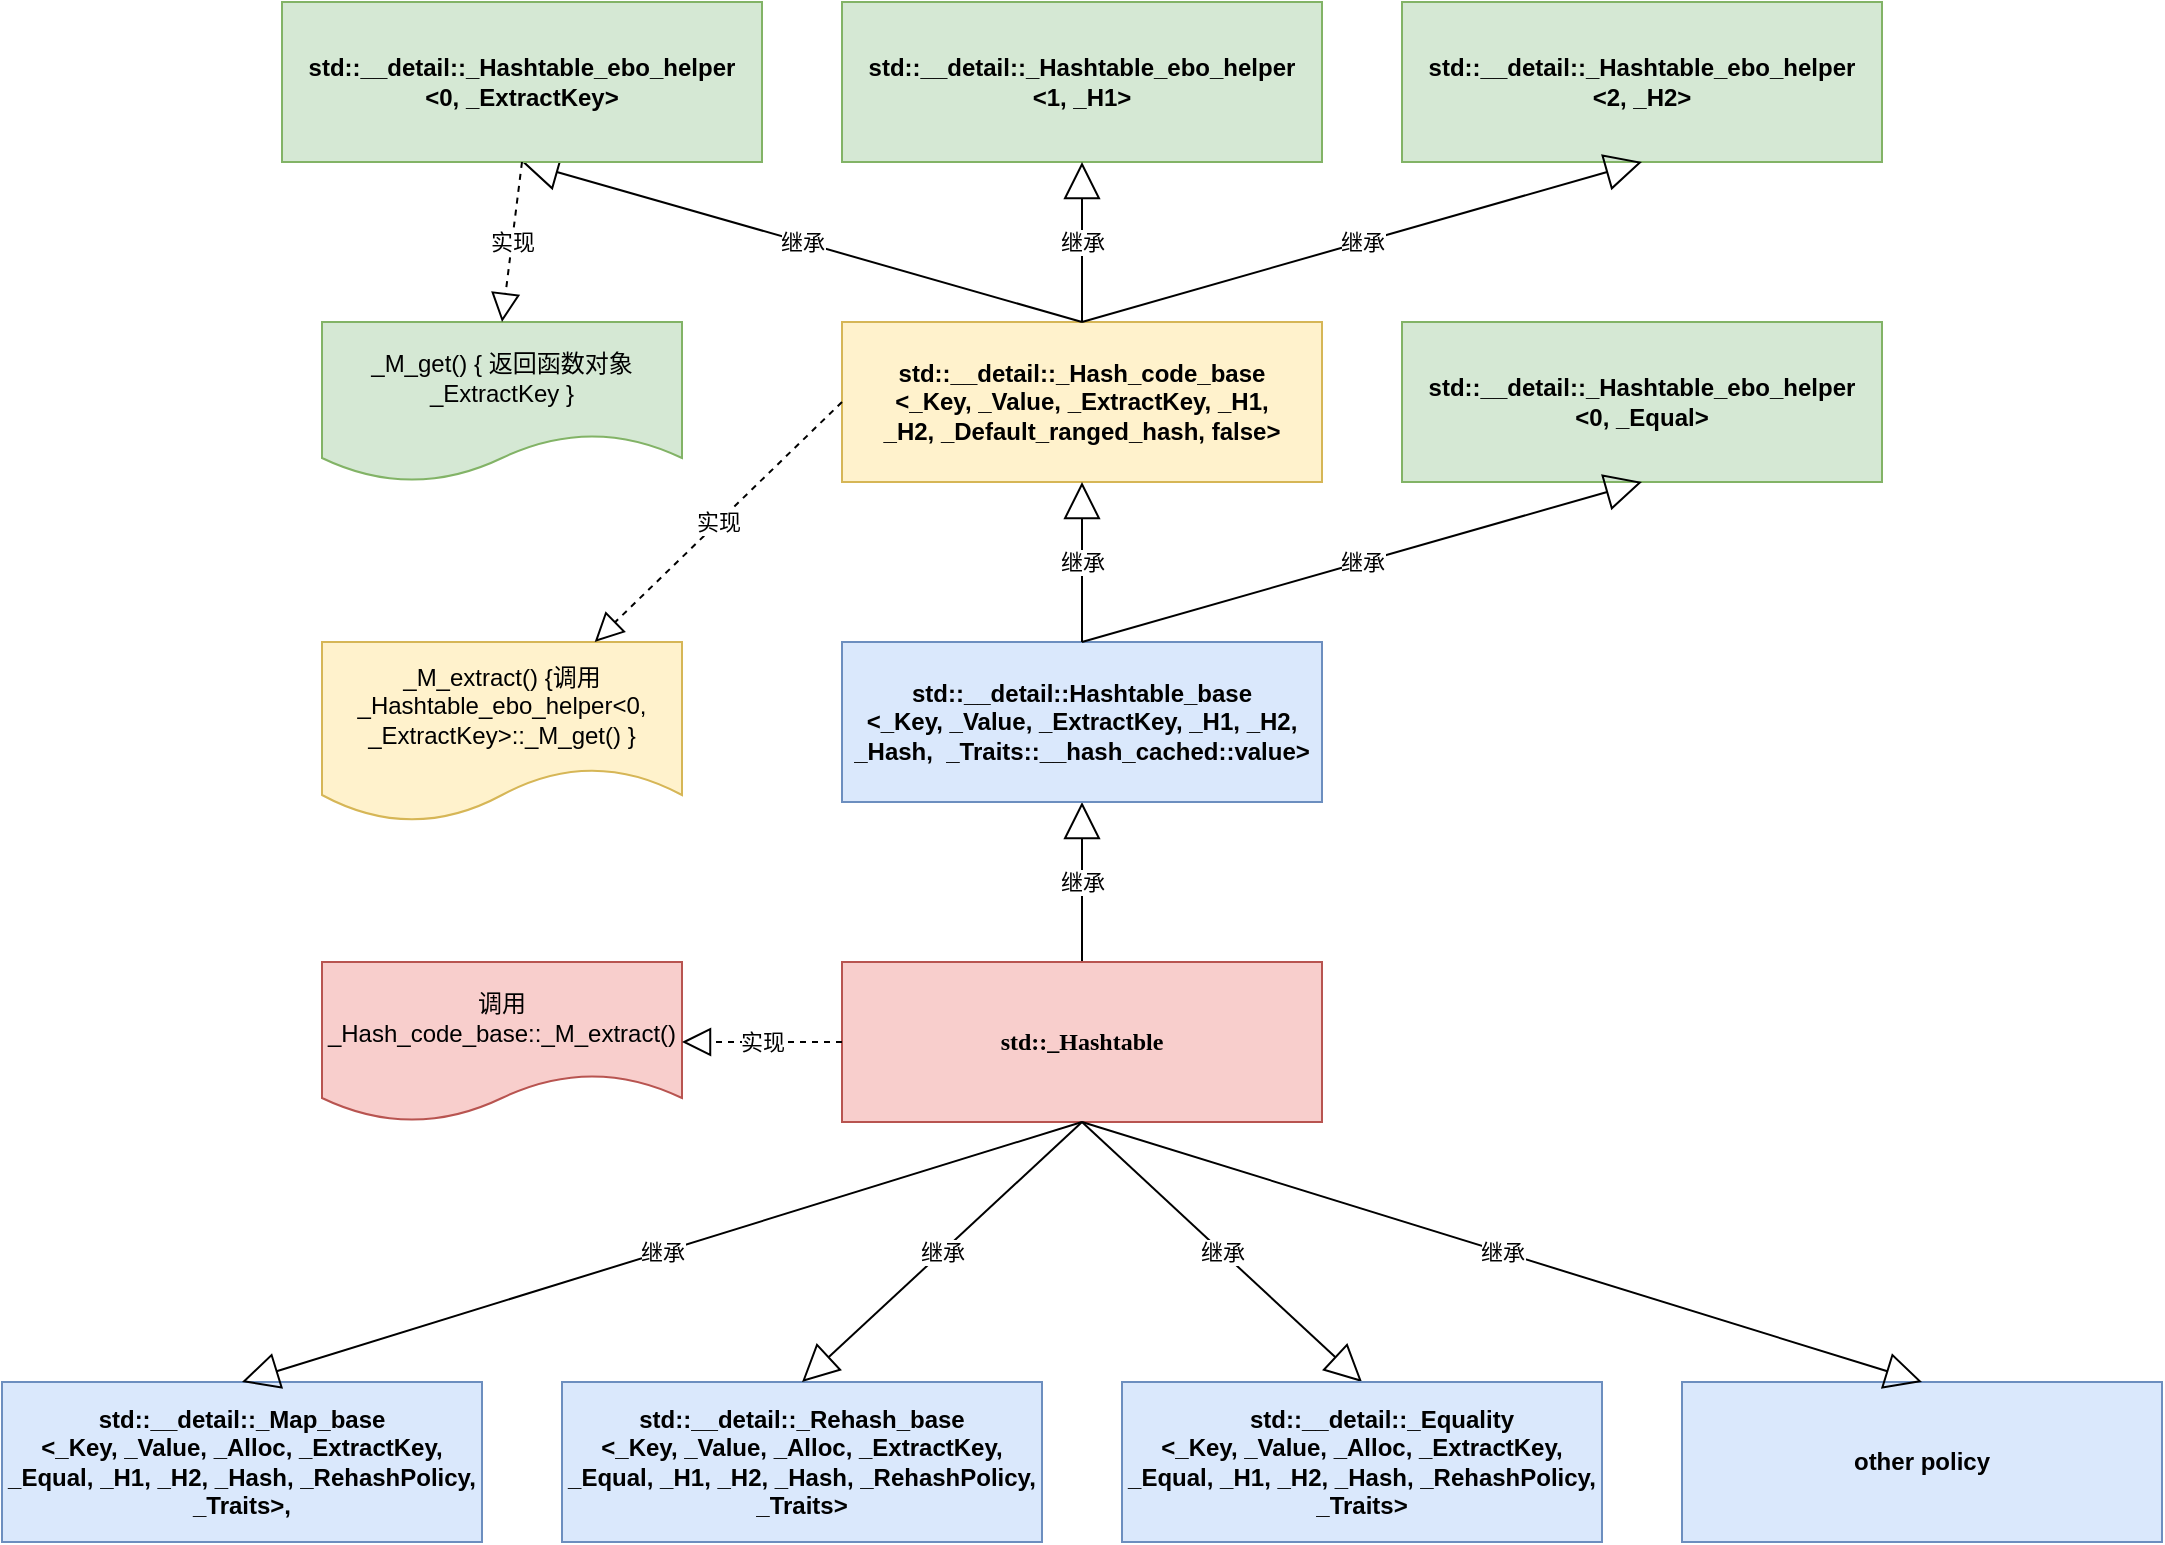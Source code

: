 <mxfile scale="1" border="30">
    <diagram id="PRE3c823aTWONqRRvsT4" name="Page-1">
        <mxGraphModel dx="1441" dy="1153" grid="1" gridSize="10" guides="1" tooltips="1" connect="1" arrows="1" fold="1" page="1" pageScale="1" pageWidth="850" pageHeight="1100" math="0" shadow="0">
            <root>
                <mxCell id="0"/>
                <mxCell id="1" parent="0"/>
                <mxCell id="3" value="继承" style="endArrow=block;endSize=16;endFill=0;html=1;rounded=0;exitX=0.5;exitY=0;exitDx=0;exitDy=0;entryX=0.5;entryY=1;entryDx=0;entryDy=0;" edge="1" parent="1" source="4" target="5">
                    <mxGeometry width="160" relative="1" as="geometry">
                        <mxPoint x="240" y="360" as="sourcePoint"/>
                        <mxPoint x="400" y="360" as="targetPoint"/>
                    </mxGeometry>
                </mxCell>
                <mxCell id="4" value="&lt;span style=&quot;font-family: &amp;quot;Dank Mono&amp;quot;; font-weight: 700;&quot;&gt;std::_Hashtable&lt;/span&gt;" style="html=1;whiteSpace=wrap;fillColor=#f8cecc;strokeColor=#b85450;" vertex="1" parent="1">
                    <mxGeometry y="760" width="240" height="80" as="geometry"/>
                </mxCell>
                <mxCell id="5" value="&lt;span style=&quot;font-weight: 700;&quot;&gt;std::__detail::Hashtable_base&lt;/span&gt;&lt;div&gt;&lt;div style=&quot;&quot;&gt;&lt;b&gt;&amp;lt;_Key, _Value, _ExtractKey, _H1, _H2, _Hash,&amp;nbsp;&lt;/b&gt;&lt;b style=&quot;background-color: transparent; color: light-dark(rgb(0, 0, 0), rgb(255, 255, 255));&quot;&gt;&amp;nbsp;_Traits::__hash_cached::value&amp;gt;&lt;/b&gt;&lt;/div&gt;&lt;/div&gt;" style="html=1;whiteSpace=wrap;fillColor=#dae8fc;strokeColor=#6c8ebf;" vertex="1" parent="1">
                    <mxGeometry y="600" width="240" height="80" as="geometry"/>
                </mxCell>
                <mxCell id="6" value="&lt;span style=&quot;font-weight: 700;&quot;&gt;std::__detail::_Hashtable_ebo_helper&lt;/span&gt;&lt;div style=&quot;font-family: &amp;quot;Dank Mono&amp;quot;; font-weight: 700;&quot;&gt;&lt;span style=&quot;font-family: Helvetica;&quot;&gt;&amp;lt;0, _Equal&amp;gt;&lt;/span&gt;&lt;/div&gt;" style="html=1;whiteSpace=wrap;fillColor=#d5e8d4;strokeColor=#82b366;" vertex="1" parent="1">
                    <mxGeometry x="280" y="440" width="240" height="80" as="geometry"/>
                </mxCell>
                <mxCell id="7" value="&lt;span style=&quot;font-weight: 700;&quot;&gt;std::__detail::&lt;/span&gt;&lt;font style=&quot;font-weight: 700;&quot; face=&quot;Helvetica&quot;&gt;_Hash_code_base&lt;/font&gt;&lt;div&gt;&lt;b&gt;&lt;div style=&quot;&quot;&gt;&amp;lt;_Key, _Value, _ExtractKey, _H1, _H2,&amp;nbsp;&lt;span style=&quot;background-color: transparent; color: light-dark(rgb(0, 0, 0), rgb(255, 255, 255));&quot;&gt;_Default_ranged_hash, false&amp;gt;&lt;/span&gt;&lt;/div&gt;&lt;/b&gt;&lt;/div&gt;" style="html=1;whiteSpace=wrap;fillColor=#fff2cc;strokeColor=#d6b656;" vertex="1" parent="1">
                    <mxGeometry y="440" width="240" height="80" as="geometry"/>
                </mxCell>
                <mxCell id="8" value="继承" style="endArrow=block;endSize=16;endFill=0;html=1;rounded=0;exitX=0.5;exitY=0;exitDx=0;exitDy=0;entryX=0.5;entryY=1;entryDx=0;entryDy=0;" edge="1" parent="1" source="5" target="7">
                    <mxGeometry width="160" relative="1" as="geometry">
                        <mxPoint x="400" y="790" as="sourcePoint"/>
                        <mxPoint x="420" y="670" as="targetPoint"/>
                    </mxGeometry>
                </mxCell>
                <mxCell id="9" value="继承" style="endArrow=block;endSize=16;endFill=0;html=1;rounded=0;exitX=0.5;exitY=0;exitDx=0;exitDy=0;entryX=0.5;entryY=1;entryDx=0;entryDy=0;" edge="1" parent="1" source="5" target="6">
                    <mxGeometry width="160" relative="1" as="geometry">
                        <mxPoint x="420" y="620" as="sourcePoint"/>
                        <mxPoint x="380" y="520" as="targetPoint"/>
                    </mxGeometry>
                </mxCell>
                <mxCell id="10" value="&lt;span style=&quot;font-weight: 700;&quot;&gt;std::__detail::_Hashtable_ebo_helper&lt;/span&gt;&lt;div style=&quot;font-family: &amp;quot;Dank Mono&amp;quot;; font-weight: 700;&quot;&gt;&lt;span style=&quot;font-family: Helvetica;&quot;&gt;&amp;lt;1, _H1&amp;gt;&lt;/span&gt;&lt;/div&gt;" style="html=1;whiteSpace=wrap;fillColor=#d5e8d4;strokeColor=#82b366;" vertex="1" parent="1">
                    <mxGeometry y="280" width="240" height="80" as="geometry"/>
                </mxCell>
                <mxCell id="11" value="&lt;span style=&quot;font-weight: 700;&quot;&gt;std::__detail::_Hashtable_ebo_helper&lt;/span&gt;&lt;div style=&quot;font-family: &amp;quot;Dank Mono&amp;quot;; font-weight: 700;&quot;&gt;&lt;span style=&quot;font-family: Helvetica;&quot;&gt;&amp;lt;2, _H2&amp;gt;&lt;/span&gt;&lt;/div&gt;" style="html=1;whiteSpace=wrap;fillColor=#d5e8d4;strokeColor=#82b366;" vertex="1" parent="1">
                    <mxGeometry x="280" y="280" width="240" height="80" as="geometry"/>
                </mxCell>
                <mxCell id="12" value="继承" style="endArrow=block;endSize=16;endFill=0;html=1;rounded=0;exitX=0.5;exitY=0;exitDx=0;exitDy=0;entryX=0.5;entryY=1;entryDx=0;entryDy=0;" edge="1" parent="1" source="7" target="21">
                    <mxGeometry width="160" relative="1" as="geometry">
                        <mxPoint x="470" y="680" as="sourcePoint"/>
                        <mxPoint x="-170" y="380" as="targetPoint"/>
                    </mxGeometry>
                </mxCell>
                <mxCell id="13" value="继承" style="endArrow=block;endSize=16;endFill=0;html=1;rounded=0;exitX=0.5;exitY=0;exitDx=0;exitDy=0;entryX=0.5;entryY=1;entryDx=0;entryDy=0;" edge="1" parent="1" source="7" target="10">
                    <mxGeometry width="160" relative="1" as="geometry">
                        <mxPoint x="570" y="630" as="sourcePoint"/>
                        <mxPoint x="530" y="530" as="targetPoint"/>
                        <mxPoint as="offset"/>
                    </mxGeometry>
                </mxCell>
                <mxCell id="14" value="继承" style="endArrow=block;endSize=16;endFill=0;html=1;rounded=0;exitX=0.5;exitY=0;exitDx=0;exitDy=0;entryX=0.5;entryY=1;entryDx=0;entryDy=0;" edge="1" parent="1" source="7" target="11">
                    <mxGeometry width="160" relative="1" as="geometry">
                        <mxPoint x="640" y="580" as="sourcePoint"/>
                        <mxPoint x="600" y="480" as="targetPoint"/>
                    </mxGeometry>
                </mxCell>
                <mxCell id="15" value="&lt;div&gt;&lt;b&gt;std::__detail::_Map_base&lt;/b&gt;&lt;/div&gt;&lt;div&gt;&lt;b&gt;&amp;lt;_Key, _Value, _Alloc, _ExtractKey, _Equal,&amp;nbsp;&lt;/b&gt;&lt;b style=&quot;background-color: transparent; color: light-dark(rgb(0, 0, 0), rgb(255, 255, 255));&quot;&gt;_H1, _H2, _Hash, _RehashPolicy, _Traits&amp;gt;,&lt;/b&gt;&lt;/div&gt;" style="html=1;whiteSpace=wrap;fillColor=#dae8fc;strokeColor=#6c8ebf;" vertex="1" parent="1">
                    <mxGeometry x="-420" y="970" width="240" height="80" as="geometry"/>
                </mxCell>
                <mxCell id="16" value="继承" style="endArrow=block;endSize=16;endFill=0;html=1;rounded=0;entryX=0.5;entryY=0;entryDx=0;entryDy=0;exitX=0.5;exitY=1;exitDx=0;exitDy=0;" edge="1" parent="1" source="4" target="15">
                    <mxGeometry width="160" relative="1" as="geometry">
                        <mxPoint x="240" y="800" as="sourcePoint"/>
                        <mxPoint x="300" y="720" as="targetPoint"/>
                    </mxGeometry>
                </mxCell>
                <mxCell id="17" value="&lt;div&gt;&lt;b&gt;std::__detail::_Rehash_base&lt;/b&gt;&lt;/div&gt;&lt;div&gt;&lt;b&gt;&amp;lt;_Key, _Value, _Alloc, _ExtractKey, _Equal, _H1, _H2, _Hash, _RehashPolicy, _Traits&amp;gt;&lt;/b&gt;&lt;/div&gt;" style="html=1;whiteSpace=wrap;fillColor=#dae8fc;strokeColor=#6c8ebf;" vertex="1" parent="1">
                    <mxGeometry x="-140" y="970" width="240" height="80" as="geometry"/>
                </mxCell>
                <mxCell id="18" value="继承" style="endArrow=block;endSize=16;endFill=0;html=1;rounded=0;entryX=0.5;entryY=0;entryDx=0;entryDy=0;exitX=0.5;exitY=1;exitDx=0;exitDy=0;" edge="1" parent="1" source="4" target="17">
                    <mxGeometry x="0.005" width="160" relative="1" as="geometry">
                        <mxPoint x="240" y="800" as="sourcePoint"/>
                        <mxPoint x="420" y="890" as="targetPoint"/>
                        <mxPoint as="offset"/>
                    </mxGeometry>
                </mxCell>
                <mxCell id="19" value="继承" style="endArrow=block;endSize=16;endFill=0;html=1;rounded=0;entryX=0.5;entryY=0;entryDx=0;entryDy=0;exitX=0.5;exitY=1;exitDx=0;exitDy=0;" edge="1" parent="1" source="4" target="26">
                    <mxGeometry width="160" relative="1" as="geometry">
                        <mxPoint x="280" y="940" as="sourcePoint"/>
                        <mxPoint x="400" y="940" as="targetPoint"/>
                    </mxGeometry>
                </mxCell>
                <mxCell id="20" value="&lt;b&gt;other policy&lt;/b&gt;" style="html=1;whiteSpace=wrap;fillColor=#dae8fc;strokeColor=#6c8ebf;" vertex="1" parent="1">
                    <mxGeometry x="420" y="970" width="240" height="80" as="geometry"/>
                </mxCell>
                <mxCell id="21" value="&lt;span style=&quot;font-weight: 700;&quot;&gt;std::__detail::_Hashtable_ebo_helper&lt;/span&gt;&lt;div style=&quot;font-family: &amp;quot;Dank Mono&amp;quot;; font-weight: 700;&quot;&gt;&lt;span style=&quot;font-family: Helvetica;&quot;&gt;&amp;lt;0, _ExtractKey&amp;gt;&lt;/span&gt;&lt;/div&gt;" style="html=1;whiteSpace=wrap;fillColor=#d5e8d4;strokeColor=#82b366;" vertex="1" parent="1">
                    <mxGeometry x="-280" y="280" width="240" height="80" as="geometry"/>
                </mxCell>
                <mxCell id="22" value="_M_get() { 返回函数对象_ExtractKey }" style="shape=document;whiteSpace=wrap;html=1;boundedLbl=1;fillColor=#d5e8d4;strokeColor=#82b366;" vertex="1" parent="1">
                    <mxGeometry x="-260" y="440" width="180" height="80" as="geometry"/>
                </mxCell>
                <mxCell id="23" value="_M_extract() {调用_Hashtable_ebo_helper&amp;lt;0, _ExtractKey&amp;gt;::_M_get() }" style="shape=document;whiteSpace=wrap;html=1;boundedLbl=1;fillColor=#fff2cc;strokeColor=#d6b656;" vertex="1" parent="1">
                    <mxGeometry x="-260" y="600" width="180" height="90" as="geometry"/>
                </mxCell>
                <mxCell id="24" value="调用_Hash_code_base::_M_extract()" style="shape=document;whiteSpace=wrap;html=1;boundedLbl=1;fillColor=#f8cecc;strokeColor=#b85450;" vertex="1" parent="1">
                    <mxGeometry x="-260" y="760" width="180" height="80" as="geometry"/>
                </mxCell>
                <mxCell id="25" value="继承" style="endArrow=block;endSize=16;endFill=0;html=1;rounded=0;exitX=0.5;exitY=1;exitDx=0;exitDy=0;entryX=0.5;entryY=0;entryDx=0;entryDy=0;" edge="1" parent="1" source="4" target="20">
                    <mxGeometry width="160" relative="1" as="geometry">
                        <mxPoint x="243" y="809" as="sourcePoint"/>
                        <mxPoint x="360" y="1120" as="targetPoint"/>
                    </mxGeometry>
                </mxCell>
                <mxCell id="26" value="&lt;b&gt;&amp;nbsp; &amp;nbsp; &amp;nbsp; std::__detail::_Equality&lt;/b&gt;&lt;div&gt;&lt;b&gt;&amp;lt;_Key, _Value, _Alloc, _ExtractKey, _Equal, _H1, _H2, _Hash, _RehashPolicy, _Traits&amp;gt;&lt;/b&gt;&lt;/div&gt;" style="html=1;whiteSpace=wrap;fillColor=#dae8fc;strokeColor=#6c8ebf;" vertex="1" parent="1">
                    <mxGeometry x="140" y="970" width="240" height="80" as="geometry"/>
                </mxCell>
                <mxCell id="27" value="实现" style="endArrow=block;dashed=1;endFill=0;endSize=12;html=1;rounded=0;exitX=0;exitY=0.5;exitDx=0;exitDy=0;entryX=1;entryY=0.5;entryDx=0;entryDy=0;" edge="1" parent="1" source="4" target="24">
                    <mxGeometry width="160" relative="1" as="geometry">
                        <mxPoint x="-20" y="810" as="sourcePoint"/>
                        <mxPoint x="-40" y="800" as="targetPoint"/>
                    </mxGeometry>
                </mxCell>
                <mxCell id="28" value="实现" style="endArrow=block;dashed=1;endFill=0;endSize=12;html=1;rounded=0;exitX=0;exitY=0.5;exitDx=0;exitDy=0;" edge="1" parent="1" source="7" target="23">
                    <mxGeometry width="160" relative="1" as="geometry">
                        <mxPoint x="-47" y="697" as="sourcePoint"/>
                        <mxPoint x="-110" y="690" as="targetPoint"/>
                    </mxGeometry>
                </mxCell>
                <mxCell id="29" value="实现" style="endArrow=block;dashed=1;endFill=0;endSize=12;html=1;rounded=0;exitX=0.5;exitY=1;exitDx=0;exitDy=0;entryX=0.5;entryY=0;entryDx=0;entryDy=0;" edge="1" parent="1" source="21" target="22">
                    <mxGeometry width="160" relative="1" as="geometry">
                        <mxPoint x="-407" y="457" as="sourcePoint"/>
                        <mxPoint x="-470" y="450" as="targetPoint"/>
                    </mxGeometry>
                </mxCell>
            </root>
        </mxGraphModel>
    </diagram>
</mxfile>